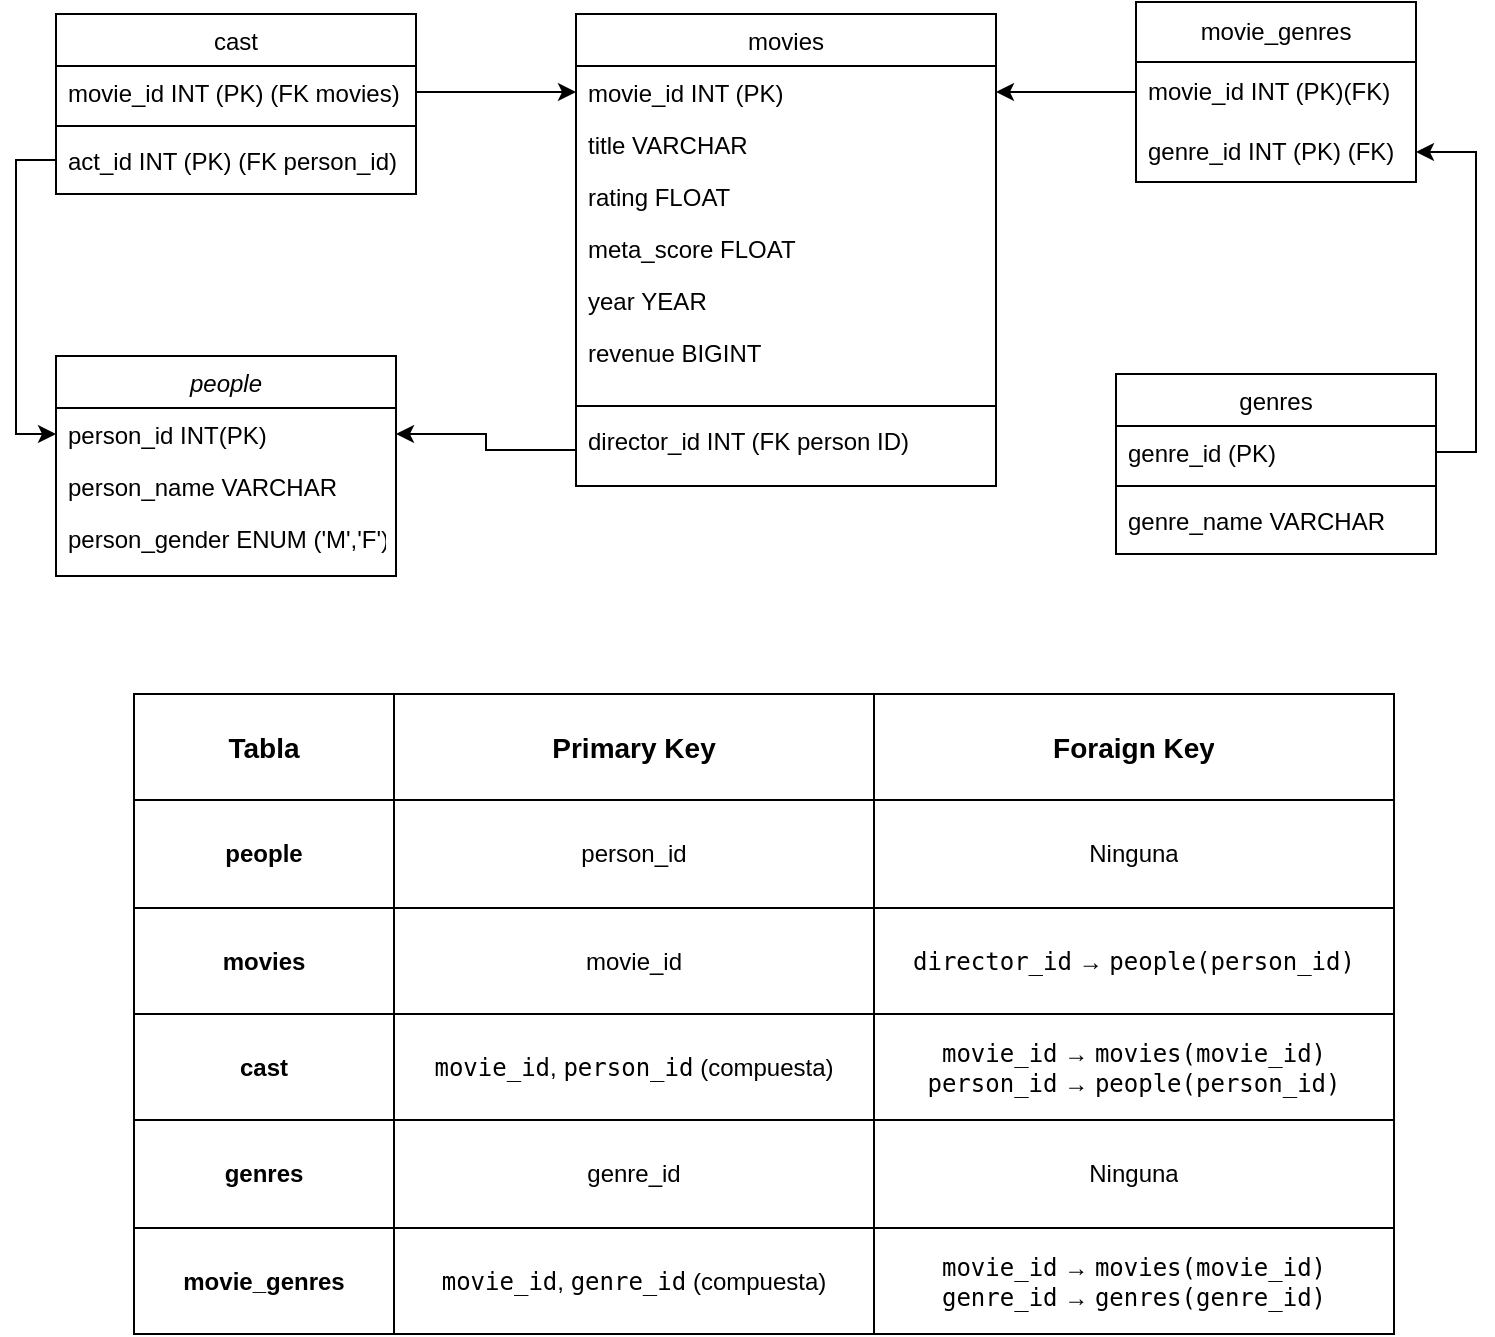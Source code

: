 <mxfile version="24.7.14">
  <diagram id="C5RBs43oDa-KdzZeNtuy" name="Page-1">
    <mxGraphModel dx="1290" dy="522" grid="1" gridSize="10" guides="1" tooltips="1" connect="1" arrows="1" fold="1" page="1" pageScale="1" pageWidth="827" pageHeight="1169" math="0" shadow="0">
      <root>
        <mxCell id="WIyWlLk6GJQsqaUBKTNV-0" />
        <mxCell id="WIyWlLk6GJQsqaUBKTNV-1" parent="WIyWlLk6GJQsqaUBKTNV-0" />
        <mxCell id="zkfFHV4jXpPFQw0GAbJ--0" value="people" style="swimlane;fontStyle=2;align=center;verticalAlign=top;childLayout=stackLayout;horizontal=1;startSize=26;horizontalStack=0;resizeParent=1;resizeLast=0;collapsible=1;marginBottom=0;rounded=0;shadow=0;strokeWidth=1;" parent="WIyWlLk6GJQsqaUBKTNV-1" vertex="1">
          <mxGeometry x="60" y="621" width="170" height="110" as="geometry">
            <mxRectangle x="230" y="140" width="160" height="26" as="alternateBounds" />
          </mxGeometry>
        </mxCell>
        <mxCell id="zkfFHV4jXpPFQw0GAbJ--1" value="person_id INT(PK)" style="text;align=left;verticalAlign=top;spacingLeft=4;spacingRight=4;overflow=hidden;rotatable=0;points=[[0,0.5],[1,0.5]];portConstraint=eastwest;" parent="zkfFHV4jXpPFQw0GAbJ--0" vertex="1">
          <mxGeometry y="26" width="170" height="26" as="geometry" />
        </mxCell>
        <mxCell id="zkfFHV4jXpPFQw0GAbJ--2" value="person_name VARCHAR " style="text;align=left;verticalAlign=top;spacingLeft=4;spacingRight=4;overflow=hidden;rotatable=0;points=[[0,0.5],[1,0.5]];portConstraint=eastwest;rounded=0;shadow=0;html=0;" parent="zkfFHV4jXpPFQw0GAbJ--0" vertex="1">
          <mxGeometry y="52" width="170" height="26" as="geometry" />
        </mxCell>
        <mxCell id="zkfFHV4jXpPFQw0GAbJ--3" value="person_gender ENUM (&#39;M&#39;,&#39;F&#39;)" style="text;align=left;verticalAlign=top;spacingLeft=4;spacingRight=4;overflow=hidden;rotatable=0;points=[[0,0.5],[1,0.5]];portConstraint=eastwest;rounded=0;shadow=0;html=0;" parent="zkfFHV4jXpPFQw0GAbJ--0" vertex="1">
          <mxGeometry y="78" width="170" height="26" as="geometry" />
        </mxCell>
        <mxCell id="zkfFHV4jXpPFQw0GAbJ--6" value="genres" style="swimlane;fontStyle=0;align=center;verticalAlign=top;childLayout=stackLayout;horizontal=1;startSize=26;horizontalStack=0;resizeParent=1;resizeLast=0;collapsible=1;marginBottom=0;rounded=0;shadow=0;strokeWidth=1;" parent="WIyWlLk6GJQsqaUBKTNV-1" vertex="1">
          <mxGeometry x="590" y="630" width="160" height="90" as="geometry">
            <mxRectangle x="130" y="380" width="160" height="26" as="alternateBounds" />
          </mxGeometry>
        </mxCell>
        <mxCell id="zkfFHV4jXpPFQw0GAbJ--7" value="genre_id (PK)" style="text;align=left;verticalAlign=top;spacingLeft=4;spacingRight=4;overflow=hidden;rotatable=0;points=[[0,0.5],[1,0.5]];portConstraint=eastwest;" parent="zkfFHV4jXpPFQw0GAbJ--6" vertex="1">
          <mxGeometry y="26" width="160" height="26" as="geometry" />
        </mxCell>
        <mxCell id="zkfFHV4jXpPFQw0GAbJ--9" value="" style="line;html=1;strokeWidth=1;align=left;verticalAlign=middle;spacingTop=-1;spacingLeft=3;spacingRight=3;rotatable=0;labelPosition=right;points=[];portConstraint=eastwest;" parent="zkfFHV4jXpPFQw0GAbJ--6" vertex="1">
          <mxGeometry y="52" width="160" height="8" as="geometry" />
        </mxCell>
        <mxCell id="Q5q1Ceb7totYxLSW1xPY-16" value="genre_name VARCHAR" style="text;align=left;verticalAlign=top;spacingLeft=4;spacingRight=4;overflow=hidden;rotatable=0;points=[[0,0.5],[1,0.5]];portConstraint=eastwest;rounded=0;shadow=0;html=0;" vertex="1" parent="zkfFHV4jXpPFQw0GAbJ--6">
          <mxGeometry y="60" width="160" height="26" as="geometry" />
        </mxCell>
        <mxCell id="zkfFHV4jXpPFQw0GAbJ--13" value="cast" style="swimlane;fontStyle=0;align=center;verticalAlign=top;childLayout=stackLayout;horizontal=1;startSize=26;horizontalStack=0;resizeParent=1;resizeLast=0;collapsible=1;marginBottom=0;rounded=0;shadow=0;strokeWidth=1;" parent="WIyWlLk6GJQsqaUBKTNV-1" vertex="1">
          <mxGeometry x="60" y="450" width="180" height="90" as="geometry">
            <mxRectangle x="340" y="380" width="170" height="26" as="alternateBounds" />
          </mxGeometry>
        </mxCell>
        <mxCell id="zkfFHV4jXpPFQw0GAbJ--14" value="movie_id INT (PK) (FK movies)" style="text;align=left;verticalAlign=top;spacingLeft=4;spacingRight=4;overflow=hidden;rotatable=0;points=[[0,0.5],[1,0.5]];portConstraint=eastwest;" parent="zkfFHV4jXpPFQw0GAbJ--13" vertex="1">
          <mxGeometry y="26" width="180" height="26" as="geometry" />
        </mxCell>
        <mxCell id="zkfFHV4jXpPFQw0GAbJ--15" value="" style="line;html=1;strokeWidth=1;align=left;verticalAlign=middle;spacingTop=-1;spacingLeft=3;spacingRight=3;rotatable=0;labelPosition=right;points=[];portConstraint=eastwest;" parent="zkfFHV4jXpPFQw0GAbJ--13" vertex="1">
          <mxGeometry y="52" width="180" height="8" as="geometry" />
        </mxCell>
        <mxCell id="Q5q1Ceb7totYxLSW1xPY-8" value="act_id INT (PK) (FK person_id)" style="text;align=left;verticalAlign=top;spacingLeft=4;spacingRight=4;overflow=hidden;rotatable=0;points=[[0,0.5],[1,0.5]];portConstraint=eastwest;" vertex="1" parent="zkfFHV4jXpPFQw0GAbJ--13">
          <mxGeometry y="60" width="180" height="26" as="geometry" />
        </mxCell>
        <mxCell id="zkfFHV4jXpPFQw0GAbJ--17" value="movies" style="swimlane;fontStyle=0;align=center;verticalAlign=top;childLayout=stackLayout;horizontal=1;startSize=26;horizontalStack=0;resizeParent=1;resizeLast=0;collapsible=1;marginBottom=0;rounded=0;shadow=0;strokeWidth=1;" parent="WIyWlLk6GJQsqaUBKTNV-1" vertex="1">
          <mxGeometry x="320" y="450" width="210" height="236" as="geometry">
            <mxRectangle x="550" y="140" width="160" height="26" as="alternateBounds" />
          </mxGeometry>
        </mxCell>
        <mxCell id="zkfFHV4jXpPFQw0GAbJ--18" value="movie_id INT (PK)" style="text;align=left;verticalAlign=top;spacingLeft=4;spacingRight=4;overflow=hidden;rotatable=0;points=[[0,0.5],[1,0.5]];portConstraint=eastwest;fontStyle=0" parent="zkfFHV4jXpPFQw0GAbJ--17" vertex="1">
          <mxGeometry y="26" width="210" height="26" as="geometry" />
        </mxCell>
        <mxCell id="zkfFHV4jXpPFQw0GAbJ--19" value="title VARCHAR" style="text;align=left;verticalAlign=top;spacingLeft=4;spacingRight=4;overflow=hidden;rotatable=0;points=[[0,0.5],[1,0.5]];portConstraint=eastwest;rounded=0;shadow=0;html=0;" parent="zkfFHV4jXpPFQw0GAbJ--17" vertex="1">
          <mxGeometry y="52" width="210" height="26" as="geometry" />
        </mxCell>
        <mxCell id="zkfFHV4jXpPFQw0GAbJ--20" value="rating FLOAT" style="text;align=left;verticalAlign=top;spacingLeft=4;spacingRight=4;overflow=hidden;rotatable=0;points=[[0,0.5],[1,0.5]];portConstraint=eastwest;rounded=0;shadow=0;html=0;" parent="zkfFHV4jXpPFQw0GAbJ--17" vertex="1">
          <mxGeometry y="78" width="210" height="26" as="geometry" />
        </mxCell>
        <mxCell id="zkfFHV4jXpPFQw0GAbJ--21" value="meta_score FLOAT" style="text;align=left;verticalAlign=top;spacingLeft=4;spacingRight=4;overflow=hidden;rotatable=0;points=[[0,0.5],[1,0.5]];portConstraint=eastwest;rounded=0;shadow=0;html=0;" parent="zkfFHV4jXpPFQw0GAbJ--17" vertex="1">
          <mxGeometry y="104" width="210" height="26" as="geometry" />
        </mxCell>
        <mxCell id="zkfFHV4jXpPFQw0GAbJ--22" value="year YEAR" style="text;align=left;verticalAlign=top;spacingLeft=4;spacingRight=4;overflow=hidden;rotatable=0;points=[[0,0.5],[1,0.5]];portConstraint=eastwest;rounded=0;shadow=0;html=0;" parent="zkfFHV4jXpPFQw0GAbJ--17" vertex="1">
          <mxGeometry y="130" width="210" height="26" as="geometry" />
        </mxCell>
        <mxCell id="zkfFHV4jXpPFQw0GAbJ--24" value="revenue BIGINT" style="text;align=left;verticalAlign=top;spacingLeft=4;spacingRight=4;overflow=hidden;rotatable=0;points=[[0,0.5],[1,0.5]];portConstraint=eastwest;" parent="zkfFHV4jXpPFQw0GAbJ--17" vertex="1">
          <mxGeometry y="156" width="210" height="36" as="geometry" />
        </mxCell>
        <mxCell id="Q5q1Ceb7totYxLSW1xPY-32" value="" style="line;html=1;strokeWidth=1;align=left;verticalAlign=middle;spacingTop=-1;spacingLeft=3;spacingRight=3;rotatable=0;labelPosition=right;points=[];portConstraint=eastwest;" vertex="1" parent="zkfFHV4jXpPFQw0GAbJ--17">
          <mxGeometry y="192" width="210" height="8" as="geometry" />
        </mxCell>
        <mxCell id="Q5q1Ceb7totYxLSW1xPY-30" value="director_id INT (FK person ID)" style="text;align=left;verticalAlign=top;spacingLeft=4;spacingRight=4;overflow=hidden;rotatable=0;points=[[0,0.5],[1,0.5]];portConstraint=eastwest;" vertex="1" parent="zkfFHV4jXpPFQw0GAbJ--17">
          <mxGeometry y="200" width="210" height="36" as="geometry" />
        </mxCell>
        <mxCell id="Q5q1Ceb7totYxLSW1xPY-9" style="edgeStyle=orthogonalEdgeStyle;rounded=0;orthogonalLoop=1;jettySize=auto;html=1;exitX=1;exitY=0.5;exitDx=0;exitDy=0;entryX=0;entryY=0.5;entryDx=0;entryDy=0;" edge="1" parent="WIyWlLk6GJQsqaUBKTNV-1" source="zkfFHV4jXpPFQw0GAbJ--14" target="zkfFHV4jXpPFQw0GAbJ--18">
          <mxGeometry relative="1" as="geometry" />
        </mxCell>
        <mxCell id="Q5q1Ceb7totYxLSW1xPY-10" style="edgeStyle=orthogonalEdgeStyle;rounded=0;orthogonalLoop=1;jettySize=auto;html=1;exitX=0;exitY=0.5;exitDx=0;exitDy=0;entryX=0;entryY=0.5;entryDx=0;entryDy=0;" edge="1" parent="WIyWlLk6GJQsqaUBKTNV-1" source="Q5q1Ceb7totYxLSW1xPY-8" target="zkfFHV4jXpPFQw0GAbJ--1">
          <mxGeometry relative="1" as="geometry" />
        </mxCell>
        <mxCell id="Q5q1Ceb7totYxLSW1xPY-22" value="movie_genres" style="swimlane;fontStyle=0;childLayout=stackLayout;horizontal=1;startSize=30;horizontalStack=0;resizeParent=1;resizeParentMax=0;resizeLast=0;collapsible=1;marginBottom=0;whiteSpace=wrap;html=1;" vertex="1" parent="WIyWlLk6GJQsqaUBKTNV-1">
          <mxGeometry x="600" y="444" width="140" height="90" as="geometry" />
        </mxCell>
        <mxCell id="Q5q1Ceb7totYxLSW1xPY-23" value="movie_id INT (PK)(FK)" style="text;strokeColor=none;fillColor=none;align=left;verticalAlign=middle;spacingLeft=4;spacingRight=4;overflow=hidden;points=[[0,0.5],[1,0.5]];portConstraint=eastwest;rotatable=0;whiteSpace=wrap;html=1;" vertex="1" parent="Q5q1Ceb7totYxLSW1xPY-22">
          <mxGeometry y="30" width="140" height="30" as="geometry" />
        </mxCell>
        <mxCell id="Q5q1Ceb7totYxLSW1xPY-24" value="genre_id INT (PK) (FK)" style="text;strokeColor=none;fillColor=none;align=left;verticalAlign=middle;spacingLeft=4;spacingRight=4;overflow=hidden;points=[[0,0.5],[1,0.5]];portConstraint=eastwest;rotatable=0;whiteSpace=wrap;html=1;" vertex="1" parent="Q5q1Ceb7totYxLSW1xPY-22">
          <mxGeometry y="60" width="140" height="30" as="geometry" />
        </mxCell>
        <mxCell id="Q5q1Ceb7totYxLSW1xPY-26" style="edgeStyle=orthogonalEdgeStyle;rounded=0;orthogonalLoop=1;jettySize=auto;html=1;exitX=0;exitY=0.5;exitDx=0;exitDy=0;" edge="1" parent="WIyWlLk6GJQsqaUBKTNV-1" source="Q5q1Ceb7totYxLSW1xPY-23" target="zkfFHV4jXpPFQw0GAbJ--18">
          <mxGeometry relative="1" as="geometry" />
        </mxCell>
        <mxCell id="Q5q1Ceb7totYxLSW1xPY-29" style="edgeStyle=orthogonalEdgeStyle;rounded=0;orthogonalLoop=1;jettySize=auto;html=1;exitX=1;exitY=0.5;exitDx=0;exitDy=0;entryX=1;entryY=0.5;entryDx=0;entryDy=0;" edge="1" parent="WIyWlLk6GJQsqaUBKTNV-1" source="zkfFHV4jXpPFQw0GAbJ--7" target="Q5q1Ceb7totYxLSW1xPY-24">
          <mxGeometry relative="1" as="geometry" />
        </mxCell>
        <mxCell id="Q5q1Ceb7totYxLSW1xPY-31" style="edgeStyle=orthogonalEdgeStyle;rounded=0;orthogonalLoop=1;jettySize=auto;html=1;exitX=0;exitY=0.5;exitDx=0;exitDy=0;" edge="1" parent="WIyWlLk6GJQsqaUBKTNV-1" source="Q5q1Ceb7totYxLSW1xPY-30" target="zkfFHV4jXpPFQw0GAbJ--1">
          <mxGeometry relative="1" as="geometry" />
        </mxCell>
        <mxCell id="Q5q1Ceb7totYxLSW1xPY-33" value="" style="shape=table;startSize=0;container=1;collapsible=0;childLayout=tableLayout;" vertex="1" parent="WIyWlLk6GJQsqaUBKTNV-1">
          <mxGeometry x="99" y="790" width="630" height="320" as="geometry" />
        </mxCell>
        <mxCell id="Q5q1Ceb7totYxLSW1xPY-34" value="" style="shape=tableRow;horizontal=0;startSize=0;swimlaneHead=0;swimlaneBody=0;strokeColor=inherit;top=0;left=0;bottom=0;right=0;collapsible=0;dropTarget=0;fillColor=none;points=[[0,0.5],[1,0.5]];portConstraint=eastwest;" vertex="1" parent="Q5q1Ceb7totYxLSW1xPY-33">
          <mxGeometry width="630" height="53" as="geometry" />
        </mxCell>
        <mxCell id="Q5q1Ceb7totYxLSW1xPY-35" value="&lt;b&gt;&lt;font style=&quot;font-size: 14px;&quot;&gt;Tabla&lt;/font&gt;&lt;/b&gt;" style="shape=partialRectangle;html=1;whiteSpace=wrap;connectable=0;strokeColor=inherit;overflow=hidden;fillColor=none;top=0;left=0;bottom=0;right=0;pointerEvents=1;" vertex="1" parent="Q5q1Ceb7totYxLSW1xPY-34">
          <mxGeometry width="130" height="53" as="geometry">
            <mxRectangle width="130" height="53" as="alternateBounds" />
          </mxGeometry>
        </mxCell>
        <mxCell id="Q5q1Ceb7totYxLSW1xPY-36" value="&lt;b&gt;&lt;font style=&quot;font-size: 14px;&quot;&gt;Primary Key&lt;/font&gt;&lt;/b&gt;" style="shape=partialRectangle;html=1;whiteSpace=wrap;connectable=0;strokeColor=inherit;overflow=hidden;fillColor=none;top=0;left=0;bottom=0;right=0;pointerEvents=1;" vertex="1" parent="Q5q1Ceb7totYxLSW1xPY-34">
          <mxGeometry x="130" width="240" height="53" as="geometry">
            <mxRectangle width="240" height="53" as="alternateBounds" />
          </mxGeometry>
        </mxCell>
        <mxCell id="Q5q1Ceb7totYxLSW1xPY-37" value="&lt;b&gt;&lt;font style=&quot;font-size: 14px;&quot;&gt;Foraign Key&lt;/font&gt;&lt;/b&gt;" style="shape=partialRectangle;html=1;whiteSpace=wrap;connectable=0;strokeColor=inherit;overflow=hidden;fillColor=none;top=0;left=0;bottom=0;right=0;pointerEvents=1;" vertex="1" parent="Q5q1Ceb7totYxLSW1xPY-34">
          <mxGeometry x="370" width="260" height="53" as="geometry">
            <mxRectangle width="260" height="53" as="alternateBounds" />
          </mxGeometry>
        </mxCell>
        <mxCell id="Q5q1Ceb7totYxLSW1xPY-38" value="" style="shape=tableRow;horizontal=0;startSize=0;swimlaneHead=0;swimlaneBody=0;strokeColor=inherit;top=0;left=0;bottom=0;right=0;collapsible=0;dropTarget=0;fillColor=none;points=[[0,0.5],[1,0.5]];portConstraint=eastwest;" vertex="1" parent="Q5q1Ceb7totYxLSW1xPY-33">
          <mxGeometry y="53" width="630" height="54" as="geometry" />
        </mxCell>
        <mxCell id="Q5q1Ceb7totYxLSW1xPY-39" value="&lt;b&gt;people&lt;/b&gt;" style="shape=partialRectangle;html=1;whiteSpace=wrap;connectable=0;strokeColor=inherit;overflow=hidden;fillColor=none;top=0;left=0;bottom=0;right=0;pointerEvents=1;" vertex="1" parent="Q5q1Ceb7totYxLSW1xPY-38">
          <mxGeometry width="130" height="54" as="geometry">
            <mxRectangle width="130" height="54" as="alternateBounds" />
          </mxGeometry>
        </mxCell>
        <mxCell id="Q5q1Ceb7totYxLSW1xPY-40" value="person_id" style="shape=partialRectangle;html=1;whiteSpace=wrap;connectable=0;strokeColor=inherit;overflow=hidden;fillColor=none;top=0;left=0;bottom=0;right=0;pointerEvents=1;" vertex="1" parent="Q5q1Ceb7totYxLSW1xPY-38">
          <mxGeometry x="130" width="240" height="54" as="geometry">
            <mxRectangle width="240" height="54" as="alternateBounds" />
          </mxGeometry>
        </mxCell>
        <mxCell id="Q5q1Ceb7totYxLSW1xPY-41" value="Ninguna" style="shape=partialRectangle;html=1;whiteSpace=wrap;connectable=0;strokeColor=inherit;overflow=hidden;fillColor=none;top=0;left=0;bottom=0;right=0;pointerEvents=1;" vertex="1" parent="Q5q1Ceb7totYxLSW1xPY-38">
          <mxGeometry x="370" width="260" height="54" as="geometry">
            <mxRectangle width="260" height="54" as="alternateBounds" />
          </mxGeometry>
        </mxCell>
        <mxCell id="Q5q1Ceb7totYxLSW1xPY-42" value="" style="shape=tableRow;horizontal=0;startSize=0;swimlaneHead=0;swimlaneBody=0;strokeColor=inherit;top=0;left=0;bottom=0;right=0;collapsible=0;dropTarget=0;fillColor=none;points=[[0,0.5],[1,0.5]];portConstraint=eastwest;" vertex="1" parent="Q5q1Ceb7totYxLSW1xPY-33">
          <mxGeometry y="107" width="630" height="53" as="geometry" />
        </mxCell>
        <mxCell id="Q5q1Ceb7totYxLSW1xPY-43" value="&lt;b&gt;movies&lt;/b&gt;" style="shape=partialRectangle;html=1;whiteSpace=wrap;connectable=0;strokeColor=inherit;overflow=hidden;fillColor=none;top=0;left=0;bottom=0;right=0;pointerEvents=1;" vertex="1" parent="Q5q1Ceb7totYxLSW1xPY-42">
          <mxGeometry width="130" height="53" as="geometry">
            <mxRectangle width="130" height="53" as="alternateBounds" />
          </mxGeometry>
        </mxCell>
        <mxCell id="Q5q1Ceb7totYxLSW1xPY-44" value="movie_id" style="shape=partialRectangle;html=1;whiteSpace=wrap;connectable=0;strokeColor=inherit;overflow=hidden;fillColor=none;top=0;left=0;bottom=0;right=0;pointerEvents=1;" vertex="1" parent="Q5q1Ceb7totYxLSW1xPY-42">
          <mxGeometry x="130" width="240" height="53" as="geometry">
            <mxRectangle width="240" height="53" as="alternateBounds" />
          </mxGeometry>
        </mxCell>
        <mxCell id="Q5q1Ceb7totYxLSW1xPY-45" value="&lt;code&gt;director_id&lt;/code&gt; → &lt;code&gt;people(person_id)&lt;/code&gt;" style="shape=partialRectangle;html=1;whiteSpace=wrap;connectable=0;strokeColor=inherit;overflow=hidden;fillColor=none;top=0;left=0;bottom=0;right=0;pointerEvents=1;" vertex="1" parent="Q5q1Ceb7totYxLSW1xPY-42">
          <mxGeometry x="370" width="260" height="53" as="geometry">
            <mxRectangle width="260" height="53" as="alternateBounds" />
          </mxGeometry>
        </mxCell>
        <mxCell id="Q5q1Ceb7totYxLSW1xPY-46" value="" style="shape=tableRow;horizontal=0;startSize=0;swimlaneHead=0;swimlaneBody=0;strokeColor=inherit;top=0;left=0;bottom=0;right=0;collapsible=0;dropTarget=0;fillColor=none;points=[[0,0.5],[1,0.5]];portConstraint=eastwest;" vertex="1" parent="Q5q1Ceb7totYxLSW1xPY-33">
          <mxGeometry y="160" width="630" height="53" as="geometry" />
        </mxCell>
        <mxCell id="Q5q1Ceb7totYxLSW1xPY-47" value="&lt;b&gt;cast&lt;/b&gt;" style="shape=partialRectangle;html=1;whiteSpace=wrap;connectable=0;strokeColor=inherit;overflow=hidden;fillColor=none;top=0;left=0;bottom=0;right=0;pointerEvents=1;" vertex="1" parent="Q5q1Ceb7totYxLSW1xPY-46">
          <mxGeometry width="130" height="53" as="geometry">
            <mxRectangle width="130" height="53" as="alternateBounds" />
          </mxGeometry>
        </mxCell>
        <mxCell id="Q5q1Ceb7totYxLSW1xPY-48" value="&lt;code&gt;movie_id&lt;/code&gt;, &lt;code&gt;person_id&lt;/code&gt; (compuesta)" style="shape=partialRectangle;html=1;whiteSpace=wrap;connectable=0;strokeColor=inherit;overflow=hidden;fillColor=none;top=0;left=0;bottom=0;right=0;pointerEvents=1;" vertex="1" parent="Q5q1Ceb7totYxLSW1xPY-46">
          <mxGeometry x="130" width="240" height="53" as="geometry">
            <mxRectangle width="240" height="53" as="alternateBounds" />
          </mxGeometry>
        </mxCell>
        <mxCell id="Q5q1Ceb7totYxLSW1xPY-49" value="&lt;code&gt;movie_id&lt;/code&gt; → &lt;code&gt;movies(movie_id)&lt;/code&gt;&lt;br&gt;&lt;code&gt;person_id&lt;/code&gt; → &lt;code&gt;people(person_id)&lt;/code&gt;" style="shape=partialRectangle;html=1;whiteSpace=wrap;connectable=0;strokeColor=inherit;overflow=hidden;fillColor=none;top=0;left=0;bottom=0;right=0;pointerEvents=1;" vertex="1" parent="Q5q1Ceb7totYxLSW1xPY-46">
          <mxGeometry x="370" width="260" height="53" as="geometry">
            <mxRectangle width="260" height="53" as="alternateBounds" />
          </mxGeometry>
        </mxCell>
        <mxCell id="Q5q1Ceb7totYxLSW1xPY-50" value="" style="shape=tableRow;horizontal=0;startSize=0;swimlaneHead=0;swimlaneBody=0;strokeColor=inherit;top=0;left=0;bottom=0;right=0;collapsible=0;dropTarget=0;fillColor=none;points=[[0,0.5],[1,0.5]];portConstraint=eastwest;" vertex="1" parent="Q5q1Ceb7totYxLSW1xPY-33">
          <mxGeometry y="213" width="630" height="54" as="geometry" />
        </mxCell>
        <mxCell id="Q5q1Ceb7totYxLSW1xPY-51" value="&lt;b&gt;genres&lt;/b&gt;" style="shape=partialRectangle;html=1;whiteSpace=wrap;connectable=0;strokeColor=inherit;overflow=hidden;fillColor=none;top=0;left=0;bottom=0;right=0;pointerEvents=1;" vertex="1" parent="Q5q1Ceb7totYxLSW1xPY-50">
          <mxGeometry width="130" height="54" as="geometry">
            <mxRectangle width="130" height="54" as="alternateBounds" />
          </mxGeometry>
        </mxCell>
        <mxCell id="Q5q1Ceb7totYxLSW1xPY-52" value="genre_id" style="shape=partialRectangle;html=1;whiteSpace=wrap;connectable=0;strokeColor=inherit;overflow=hidden;fillColor=none;top=0;left=0;bottom=0;right=0;pointerEvents=1;" vertex="1" parent="Q5q1Ceb7totYxLSW1xPY-50">
          <mxGeometry x="130" width="240" height="54" as="geometry">
            <mxRectangle width="240" height="54" as="alternateBounds" />
          </mxGeometry>
        </mxCell>
        <mxCell id="Q5q1Ceb7totYxLSW1xPY-53" value="Ninguna" style="shape=partialRectangle;html=1;whiteSpace=wrap;connectable=0;strokeColor=inherit;overflow=hidden;fillColor=none;top=0;left=0;bottom=0;right=0;pointerEvents=1;" vertex="1" parent="Q5q1Ceb7totYxLSW1xPY-50">
          <mxGeometry x="370" width="260" height="54" as="geometry">
            <mxRectangle width="260" height="54" as="alternateBounds" />
          </mxGeometry>
        </mxCell>
        <mxCell id="Q5q1Ceb7totYxLSW1xPY-54" value="" style="shape=tableRow;horizontal=0;startSize=0;swimlaneHead=0;swimlaneBody=0;strokeColor=inherit;top=0;left=0;bottom=0;right=0;collapsible=0;dropTarget=0;fillColor=none;points=[[0,0.5],[1,0.5]];portConstraint=eastwest;" vertex="1" parent="Q5q1Ceb7totYxLSW1xPY-33">
          <mxGeometry y="267" width="630" height="53" as="geometry" />
        </mxCell>
        <mxCell id="Q5q1Ceb7totYxLSW1xPY-55" value="&lt;b&gt;movie_genres&lt;/b&gt;" style="shape=partialRectangle;html=1;whiteSpace=wrap;connectable=0;strokeColor=inherit;overflow=hidden;fillColor=none;top=0;left=0;bottom=0;right=0;pointerEvents=1;" vertex="1" parent="Q5q1Ceb7totYxLSW1xPY-54">
          <mxGeometry width="130" height="53" as="geometry">
            <mxRectangle width="130" height="53" as="alternateBounds" />
          </mxGeometry>
        </mxCell>
        <mxCell id="Q5q1Ceb7totYxLSW1xPY-56" value="&lt;code&gt;movie_id&lt;/code&gt;, &lt;code&gt;genre_id&lt;/code&gt; (compuesta)" style="shape=partialRectangle;html=1;whiteSpace=wrap;connectable=0;strokeColor=inherit;overflow=hidden;fillColor=none;top=0;left=0;bottom=0;right=0;pointerEvents=1;" vertex="1" parent="Q5q1Ceb7totYxLSW1xPY-54">
          <mxGeometry x="130" width="240" height="53" as="geometry">
            <mxRectangle width="240" height="53" as="alternateBounds" />
          </mxGeometry>
        </mxCell>
        <mxCell id="Q5q1Ceb7totYxLSW1xPY-57" value="&lt;code&gt;movie_id&lt;/code&gt; → &lt;code&gt;movies(movie_id)&lt;/code&gt;&lt;br&gt;&lt;code&gt;genre_id&lt;/code&gt; → &lt;code&gt;genres(genre_id)&lt;/code&gt;" style="shape=partialRectangle;html=1;whiteSpace=wrap;connectable=0;strokeColor=inherit;overflow=hidden;fillColor=none;top=0;left=0;bottom=0;right=0;pointerEvents=1;" vertex="1" parent="Q5q1Ceb7totYxLSW1xPY-54">
          <mxGeometry x="370" width="260" height="53" as="geometry">
            <mxRectangle width="260" height="53" as="alternateBounds" />
          </mxGeometry>
        </mxCell>
      </root>
    </mxGraphModel>
  </diagram>
</mxfile>
